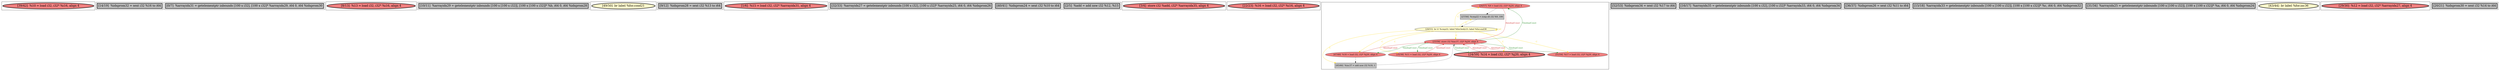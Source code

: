 
digraph G {





subgraph cluster20 {


node1029 [penwidth=3.0,fontsize=20,fillcolor=lightcoral,label="[39/42]  %10 = load i32, i32* %i16, align 4",shape=ellipse,style=filled ]



}

subgraph cluster18 {


node1027 [penwidth=3.0,fontsize=20,fillcolor=grey,label="[14/19]  %idxprom32 = sext i32 %16 to i64",shape=rectangle,style=filled ]



}

subgraph cluster16 {


node1025 [penwidth=3.0,fontsize=20,fillcolor=grey,label="[0/7]  %arrayidx31 = getelementptr inbounds [100 x i32], [100 x i32]* %arrayidx29, i64 0, i64 %idxprom30",shape=rectangle,style=filled ]



}

subgraph cluster17 {


node1026 [penwidth=3.0,fontsize=20,fillcolor=lightcoral,label="[8/13]  %13 = load i32, i32* %i16, align 4",shape=ellipse,style=filled ]



}

subgraph cluster4 {


node1005 [penwidth=3.0,fontsize=20,fillcolor=grey,label="[10/11]  %arrayidx29 = getelementptr inbounds [100 x [100 x i32]], [100 x [100 x i32]]* %b, i64 0, i64 %idxprom28",shape=rectangle,style=filled ]



}

subgraph cluster3 {


node1004 [penwidth=3.0,fontsize=20,fillcolor=lemonchiffon,label="[49/50]  br label %for.cond21",shape=ellipse,style=filled ]



}

subgraph cluster2 {


node1003 [penwidth=3.0,fontsize=20,fillcolor=grey,label="[9/12]  %idxprom28 = sext i32 %13 to i64",shape=rectangle,style=filled ]



}

subgraph cluster1 {


node1002 [penwidth=3.0,fontsize=20,fillcolor=lightcoral,label="[1/6]  %15 = load i32, i32* %arrayidx31, align 4",shape=ellipse,style=filled ]



}

subgraph cluster12 {


node1021 [penwidth=3.0,fontsize=20,fillcolor=grey,label="[32/33]  %arrayidx27 = getelementptr inbounds [100 x i32], [100 x i32]* %arrayidx25, i64 0, i64 %idxprom26",shape=rectangle,style=filled ]



}

subgraph cluster5 {


node1006 [penwidth=3.0,fontsize=20,fillcolor=grey,label="[40/41]  %idxprom24 = sext i32 %10 to i64",shape=rectangle,style=filled ]



}

subgraph cluster0 {


node1001 [penwidth=3.0,fontsize=20,fillcolor=grey,label="[2/5]  %add = add nsw i32 %12, %15",shape=rectangle,style=filled ]



}

subgraph cluster6 {


node1007 [penwidth=3.0,fontsize=20,fillcolor=lightcoral,label="[3/4]  store i32 %add, i32* %arrayidx35, align 4",shape=ellipse,style=filled ]



}

subgraph cluster14 {


node1023 [penwidth=3.0,fontsize=20,fillcolor=lightcoral,label="[22/23]  %16 = load i32, i32* %i16, align 4",shape=ellipse,style=filled ]



}

subgraph cluster7 {


node1016 [fillcolor=lightcoral,label="[26/57]  %9 = load i32, i32* %j20, align 4",shape=ellipse,style=filled ]
node1015 [fillcolor=grey,label="[27/56]  %cmp22 = icmp slt i32 %9, 100",shape=rectangle,style=filled ]
node1009 [fillcolor=grey,label="[45/46]  %inc37 = add nsw i32 %18, 1",shape=rectangle,style=filled ]
node1012 [penwidth=3.0,fontsize=20,fillcolor=lightcoral,label="[24/59]  %14 = load i32, i32* %j20, align 4",shape=ellipse,style=filled ]
node1008 [fillcolor=lightcoral,label="[51/54]  %17 = load i32, i32* %j20, align 4",shape=ellipse,style=filled ]
node1014 [fillcolor=lemonchiffon,label="[28/55]  br i1 %cmp22, label %for.body23, label %for.end38",shape=ellipse,style=filled ]
node1010 [fillcolor=lightcoral,label="[47/48]  %18 = load i32, i32* %j20, align 4",shape=ellipse,style=filled ]
node1013 [fillcolor=lightcoral,label="[35/38]  %11 = load i32, i32* %j20, align 4",shape=ellipse,style=filled ]
node1011 [fillcolor=lightcoral,label="[25/58]  store i32 %inc37, i32* %j20, align 4",shape=ellipse,style=filled ]

node1014->node1012 [style=solid,color=gold,label="C",penwidth=1.0,fontcolor=gold ]
node1014->node1011 [style=solid,color=gold,label="C",penwidth=1.0,fontcolor=gold ]
node1011->node1016 [style=solid,color=forestgreen,label="T|indep|Const",penwidth=1.0,fontcolor=forestgreen ]
node1014->node1013 [style=solid,color=gold,label="C",penwidth=1.0,fontcolor=gold ]
node1014->node1008 [style=solid,color=gold,label="C",penwidth=1.0,fontcolor=gold ]
node1008->node1011 [style=solid,color=firebrick3,label="A|indep|Const",penwidth=1.0,fontcolor=firebrick3 ]
node1014->node1010 [style=solid,color=gold,label="C",penwidth=1.0,fontcolor=gold ]
node1014->node1014 [style=solid,color=gold,label="C",penwidth=1.0,fontcolor=gold ]
node1014->node1009 [style=solid,color=gold,label="C",penwidth=1.0,fontcolor=gold ]
node1011->node1013 [style=solid,color=forestgreen,label="T|indep|Const",penwidth=1.0,fontcolor=forestgreen ]
node1015->node1014 [style=solid,color=black,label="",penwidth=0.5,fontcolor=black ]
node1014->node1015 [style=solid,color=gold,label="C",penwidth=1.0,fontcolor=gold ]
node1014->node1016 [style=solid,color=gold,label="C",penwidth=1.0,fontcolor=gold ]
node1011->node1008 [style=solid,color=forestgreen,label="T|indep|Const",penwidth=1.0,fontcolor=forestgreen ]
node1010->node1009 [style=solid,color=black,label="",penwidth=0.5,fontcolor=black ]
node1016->node1015 [style=solid,color=black,label="",penwidth=0.5,fontcolor=black ]
node1011->node1012 [style=solid,color=forestgreen,label="T|indep|Const",penwidth=1.0,fontcolor=forestgreen ]
node1010->node1011 [style=solid,color=firebrick3,label="A|indep|Const",penwidth=1.0,fontcolor=firebrick3 ]
node1016->node1011 [style=solid,color=firebrick3,label="A|indep|Const",penwidth=1.0,fontcolor=firebrick3 ]
node1011->node1010 [style=solid,color=forestgreen,label="T|indep|Const",penwidth=1.0,fontcolor=forestgreen ]
node1009->node1011 [style=solid,color=black,label="",penwidth=0.5,fontcolor=black ]
node1012->node1011 [style=solid,color=firebrick3,label="A|indep|Const",penwidth=1.0,fontcolor=firebrick3 ]
node1013->node1011 [style=solid,color=firebrick3,label="A|indep|Const",penwidth=1.0,fontcolor=firebrick3 ]


}

subgraph cluster8 {


node1017 [penwidth=3.0,fontsize=20,fillcolor=grey,label="[52/53]  %idxprom34 = sext i32 %17 to i64",shape=rectangle,style=filled ]



}

subgraph cluster21 {


node1030 [penwidth=3.0,fontsize=20,fillcolor=grey,label="[16/17]  %arrayidx35 = getelementptr inbounds [100 x i32], [100 x i32]* %arrayidx33, i64 0, i64 %idxprom34",shape=rectangle,style=filled ]



}

subgraph cluster9 {


node1018 [penwidth=3.0,fontsize=20,fillcolor=grey,label="[36/37]  %idxprom26 = sext i32 %11 to i64",shape=rectangle,style=filled ]



}

subgraph cluster19 {


node1028 [penwidth=3.0,fontsize=20,fillcolor=grey,label="[15/18]  %arrayidx33 = getelementptr inbounds [100 x [100 x i32]], [100 x [100 x i32]]* %c, i64 0, i64 %idxprom32",shape=rectangle,style=filled ]



}

subgraph cluster10 {


node1019 [penwidth=3.0,fontsize=20,fillcolor=grey,label="[31/34]  %arrayidx25 = getelementptr inbounds [100 x [100 x i32]], [100 x [100 x i32]]* %a, i64 0, i64 %idxprom24",shape=rectangle,style=filled ]



}

subgraph cluster11 {


node1020 [penwidth=3.0,fontsize=20,fillcolor=lemonchiffon,label="[43/44]  br label %for.inc36",shape=ellipse,style=filled ]



}

subgraph cluster13 {


node1022 [penwidth=3.0,fontsize=20,fillcolor=lightcoral,label="[29/30]  %12 = load i32, i32* %arrayidx27, align 4",shape=ellipse,style=filled ]



}

subgraph cluster15 {


node1024 [penwidth=3.0,fontsize=20,fillcolor=grey,label="[20/21]  %idxprom30 = sext i32 %14 to i64",shape=rectangle,style=filled ]



}

}

